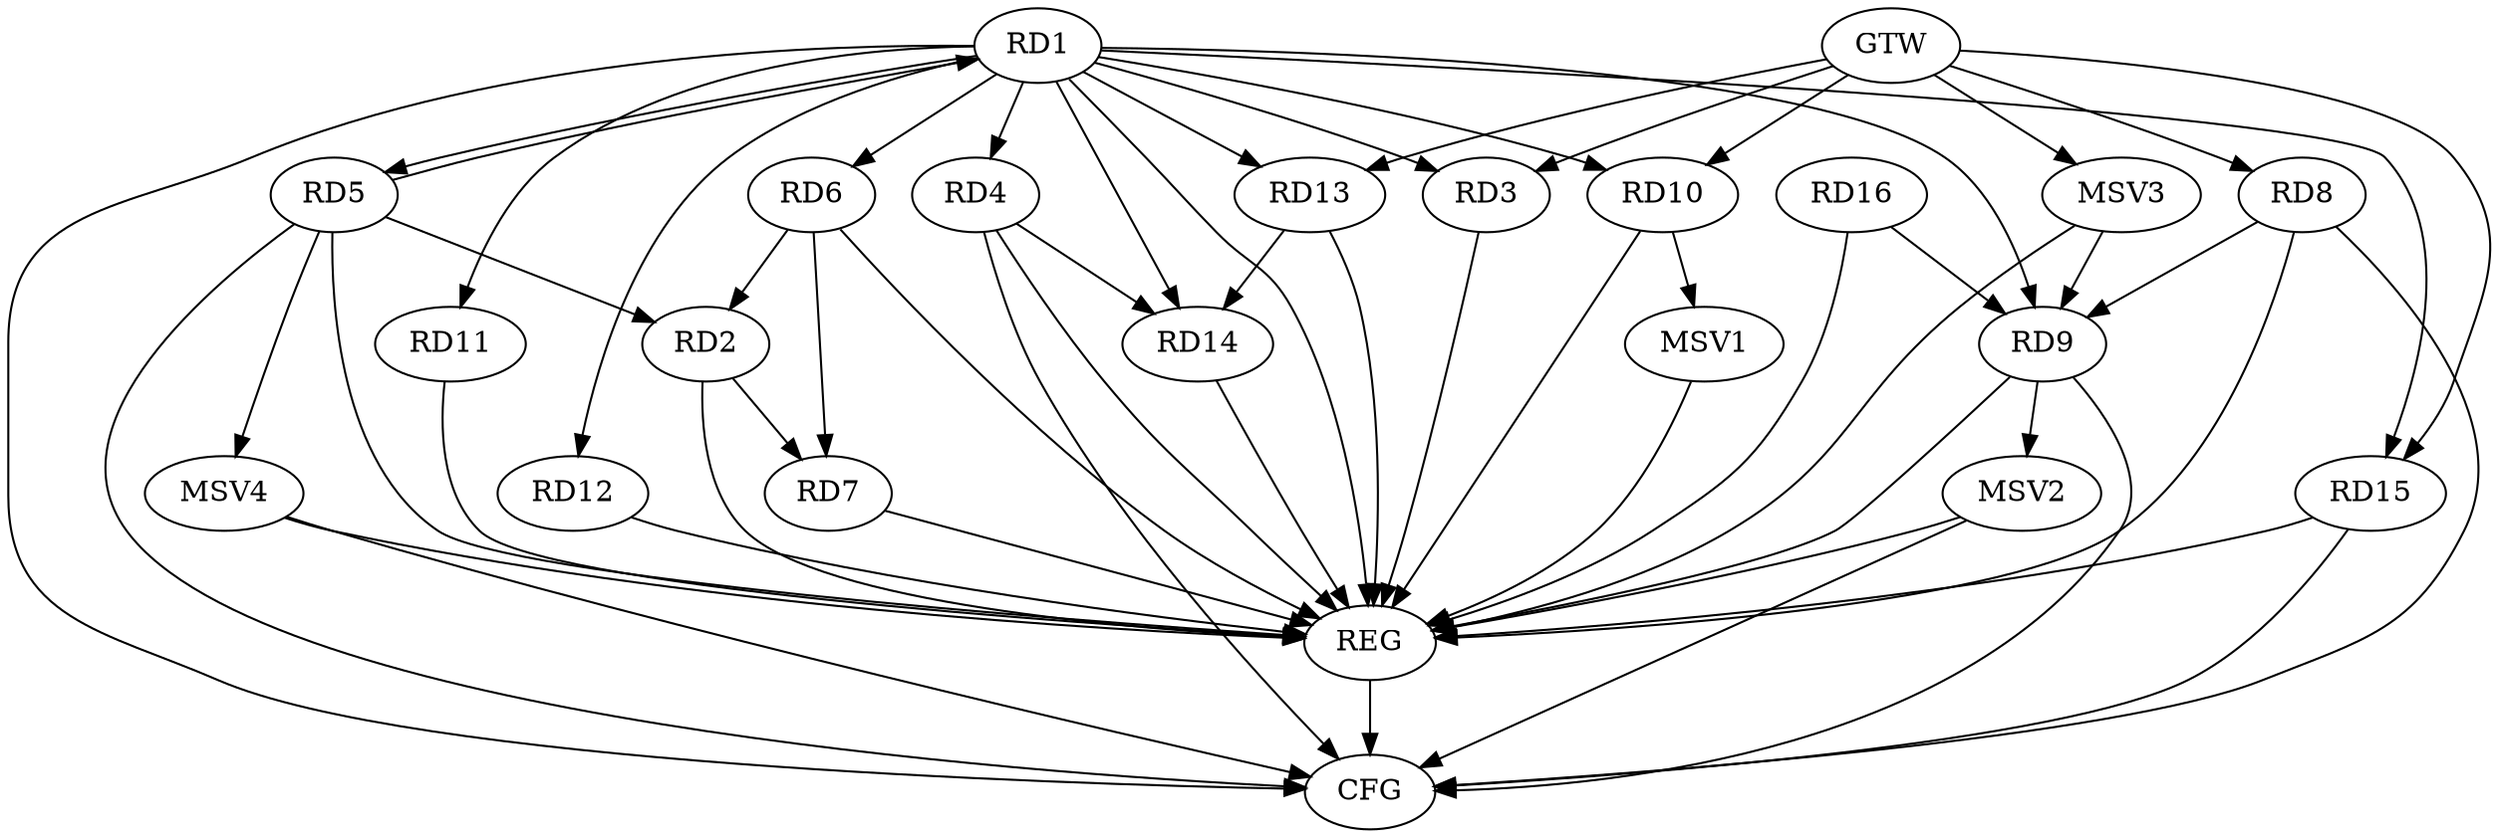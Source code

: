 strict digraph G {
  RD1 [ label="RD1" ];
  RD2 [ label="RD2" ];
  RD3 [ label="RD3" ];
  RD4 [ label="RD4" ];
  RD5 [ label="RD5" ];
  RD6 [ label="RD6" ];
  RD7 [ label="RD7" ];
  RD8 [ label="RD8" ];
  RD9 [ label="RD9" ];
  RD10 [ label="RD10" ];
  RD11 [ label="RD11" ];
  RD12 [ label="RD12" ];
  RD13 [ label="RD13" ];
  RD14 [ label="RD14" ];
  RD15 [ label="RD15" ];
  RD16 [ label="RD16" ];
  GTW [ label="GTW" ];
  REG [ label="REG" ];
  CFG [ label="CFG" ];
  MSV1 [ label="MSV1" ];
  MSV2 [ label="MSV2" ];
  MSV3 [ label="MSV3" ];
  MSV4 [ label="MSV4" ];
  RD5 -> RD1;
  RD1 -> RD9;
  RD1 -> RD14;
  RD5 -> RD2;
  RD6 -> RD2;
  RD2 -> RD7;
  RD4 -> RD14;
  RD6 -> RD7;
  RD8 -> RD9;
  RD16 -> RD9;
  RD13 -> RD14;
  GTW -> RD3;
  GTW -> RD8;
  GTW -> RD10;
  GTW -> RD13;
  GTW -> RD15;
  RD1 -> REG;
  RD2 -> REG;
  RD3 -> REG;
  RD4 -> REG;
  RD5 -> REG;
  RD6 -> REG;
  RD7 -> REG;
  RD8 -> REG;
  RD9 -> REG;
  RD10 -> REG;
  RD11 -> REG;
  RD12 -> REG;
  RD13 -> REG;
  RD14 -> REG;
  RD15 -> REG;
  RD16 -> REG;
  RD9 -> CFG;
  RD8 -> CFG;
  RD4 -> CFG;
  RD15 -> CFG;
  RD1 -> CFG;
  RD5 -> CFG;
  REG -> CFG;
  RD1 -> RD3;
  RD1 -> RD11;
  RD1 -> RD6;
  RD1 -> RD12;
  RD1 -> RD5;
  RD1 -> RD13;
  RD1 -> RD4;
  RD1 -> RD10;
  RD1 -> RD15;
  RD10 -> MSV1;
  MSV1 -> REG;
  RD9 -> MSV2;
  MSV2 -> REG;
  MSV2 -> CFG;
  MSV3 -> RD9;
  GTW -> MSV3;
  MSV3 -> REG;
  RD5 -> MSV4;
  MSV4 -> REG;
  MSV4 -> CFG;
}

